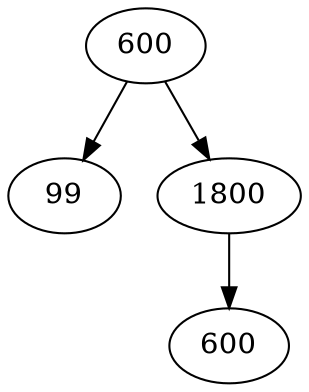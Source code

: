 digraph G { 
P12345678[label ="600"];
P12345678->P98765432;
P98765432[label ="99"];
P12345678[label ="600"];
P12345678->P48495051;
P48495051[label ="1800"];
P48495051[label ="1800"];
P48495051->P52535455;
P52535455[label ="600"];
 }